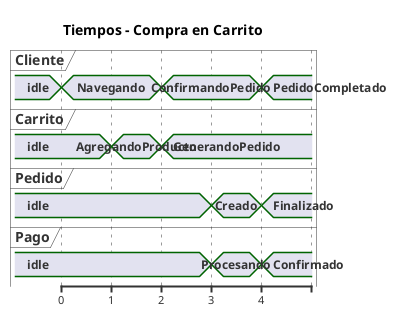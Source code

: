 @startuml
title Tiempos - Compra en Carrito

concise Cliente
concise Carrito
concise Pedido
concise Pago

Cliente is idle
Carrito is idle
Pedido is idle
Pago is idle

@0
Cliente is Navegando
@1
Carrito is AgregandoProducto
@2
Cliente is ConfirmandoPedido
Carrito is GenerandoPedido
@3
Pedido is Creado
Pago is Procesando
@4
Pago is Confirmado
Pedido is Finalizado
Cliente is PedidoCompletado

@enduml

